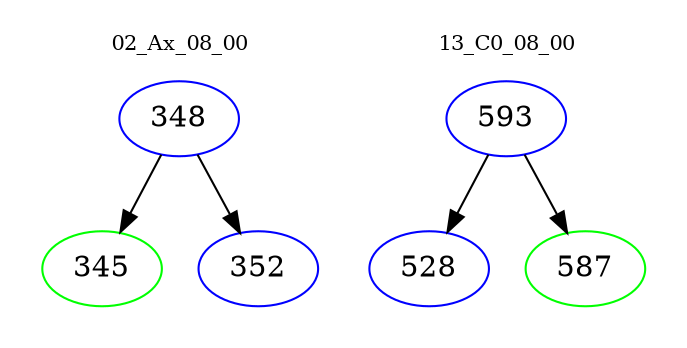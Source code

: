 digraph{
subgraph cluster_0 {
color = white
label = "02_Ax_08_00";
fontsize=10;
T0_348 [label="348", color="blue"]
T0_348 -> T0_345 [color="black"]
T0_345 [label="345", color="green"]
T0_348 -> T0_352 [color="black"]
T0_352 [label="352", color="blue"]
}
subgraph cluster_1 {
color = white
label = "13_C0_08_00";
fontsize=10;
T1_593 [label="593", color="blue"]
T1_593 -> T1_528 [color="black"]
T1_528 [label="528", color="blue"]
T1_593 -> T1_587 [color="black"]
T1_587 [label="587", color="green"]
}
}
